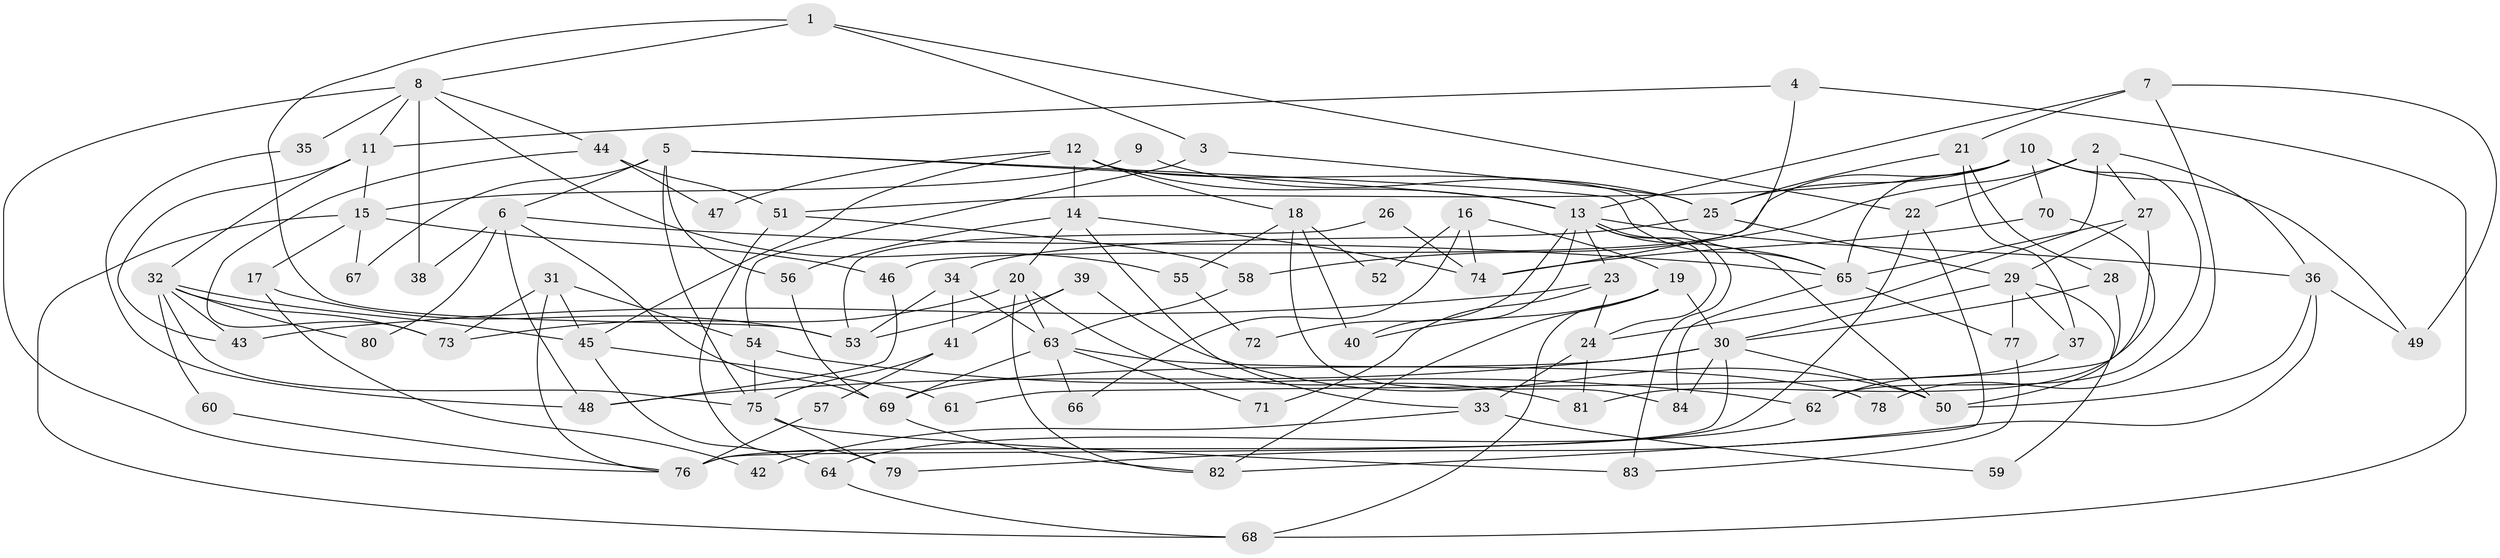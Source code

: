 // coarse degree distribution, {6: 0.08, 11: 0.02, 7: 0.08, 8: 0.08, 12: 0.02, 14: 0.04, 5: 0.16, 4: 0.14, 2: 0.26, 9: 0.02, 10: 0.02, 3: 0.08}
// Generated by graph-tools (version 1.1) at 2025/18/03/04/25 18:18:39]
// undirected, 84 vertices, 168 edges
graph export_dot {
graph [start="1"]
  node [color=gray90,style=filled];
  1;
  2;
  3;
  4;
  5;
  6;
  7;
  8;
  9;
  10;
  11;
  12;
  13;
  14;
  15;
  16;
  17;
  18;
  19;
  20;
  21;
  22;
  23;
  24;
  25;
  26;
  27;
  28;
  29;
  30;
  31;
  32;
  33;
  34;
  35;
  36;
  37;
  38;
  39;
  40;
  41;
  42;
  43;
  44;
  45;
  46;
  47;
  48;
  49;
  50;
  51;
  52;
  53;
  54;
  55;
  56;
  57;
  58;
  59;
  60;
  61;
  62;
  63;
  64;
  65;
  66;
  67;
  68;
  69;
  70;
  71;
  72;
  73;
  74;
  75;
  76;
  77;
  78;
  79;
  80;
  81;
  82;
  83;
  84;
  1 -- 3;
  1 -- 8;
  1 -- 22;
  1 -- 53;
  2 -- 22;
  2 -- 36;
  2 -- 24;
  2 -- 27;
  2 -- 58;
  3 -- 25;
  3 -- 54;
  4 -- 11;
  4 -- 68;
  4 -- 74;
  5 -- 56;
  5 -- 65;
  5 -- 6;
  5 -- 13;
  5 -- 67;
  5 -- 75;
  6 -- 65;
  6 -- 38;
  6 -- 48;
  6 -- 69;
  6 -- 80;
  7 -- 13;
  7 -- 49;
  7 -- 21;
  7 -- 78;
  8 -- 44;
  8 -- 76;
  8 -- 11;
  8 -- 35;
  8 -- 38;
  8 -- 55;
  9 -- 15;
  9 -- 25;
  10 -- 65;
  10 -- 25;
  10 -- 46;
  10 -- 49;
  10 -- 51;
  10 -- 62;
  10 -- 70;
  11 -- 43;
  11 -- 15;
  11 -- 32;
  12 -- 13;
  12 -- 45;
  12 -- 14;
  12 -- 18;
  12 -- 47;
  12 -- 65;
  13 -- 36;
  13 -- 23;
  13 -- 24;
  13 -- 40;
  13 -- 50;
  13 -- 72;
  13 -- 83;
  14 -- 20;
  14 -- 33;
  14 -- 56;
  14 -- 74;
  15 -- 68;
  15 -- 17;
  15 -- 46;
  15 -- 67;
  16 -- 74;
  16 -- 19;
  16 -- 52;
  16 -- 66;
  17 -- 53;
  17 -- 42;
  18 -- 40;
  18 -- 52;
  18 -- 55;
  18 -- 84;
  19 -- 30;
  19 -- 82;
  19 -- 40;
  19 -- 68;
  20 -- 81;
  20 -- 63;
  20 -- 73;
  20 -- 82;
  21 -- 28;
  21 -- 25;
  21 -- 37;
  22 -- 82;
  22 -- 76;
  23 -- 24;
  23 -- 43;
  23 -- 71;
  24 -- 33;
  24 -- 81;
  25 -- 29;
  25 -- 34;
  26 -- 74;
  26 -- 53;
  27 -- 65;
  27 -- 29;
  27 -- 61;
  28 -- 30;
  28 -- 50;
  29 -- 77;
  29 -- 30;
  29 -- 37;
  29 -- 59;
  30 -- 48;
  30 -- 50;
  30 -- 69;
  30 -- 76;
  30 -- 84;
  31 -- 76;
  31 -- 54;
  31 -- 45;
  31 -- 73;
  32 -- 73;
  32 -- 43;
  32 -- 45;
  32 -- 60;
  32 -- 75;
  32 -- 80;
  33 -- 42;
  33 -- 59;
  34 -- 53;
  34 -- 41;
  34 -- 63;
  35 -- 48;
  36 -- 79;
  36 -- 50;
  36 -- 49;
  37 -- 62;
  39 -- 41;
  39 -- 50;
  39 -- 53;
  41 -- 75;
  41 -- 57;
  44 -- 73;
  44 -- 51;
  44 -- 47;
  45 -- 61;
  45 -- 64;
  46 -- 48;
  51 -- 58;
  51 -- 79;
  54 -- 62;
  54 -- 75;
  55 -- 72;
  56 -- 69;
  57 -- 76;
  58 -- 63;
  60 -- 76;
  62 -- 64;
  63 -- 69;
  63 -- 66;
  63 -- 71;
  63 -- 78;
  64 -- 68;
  65 -- 84;
  65 -- 77;
  69 -- 82;
  70 -- 74;
  70 -- 81;
  75 -- 79;
  75 -- 83;
  77 -- 83;
}

